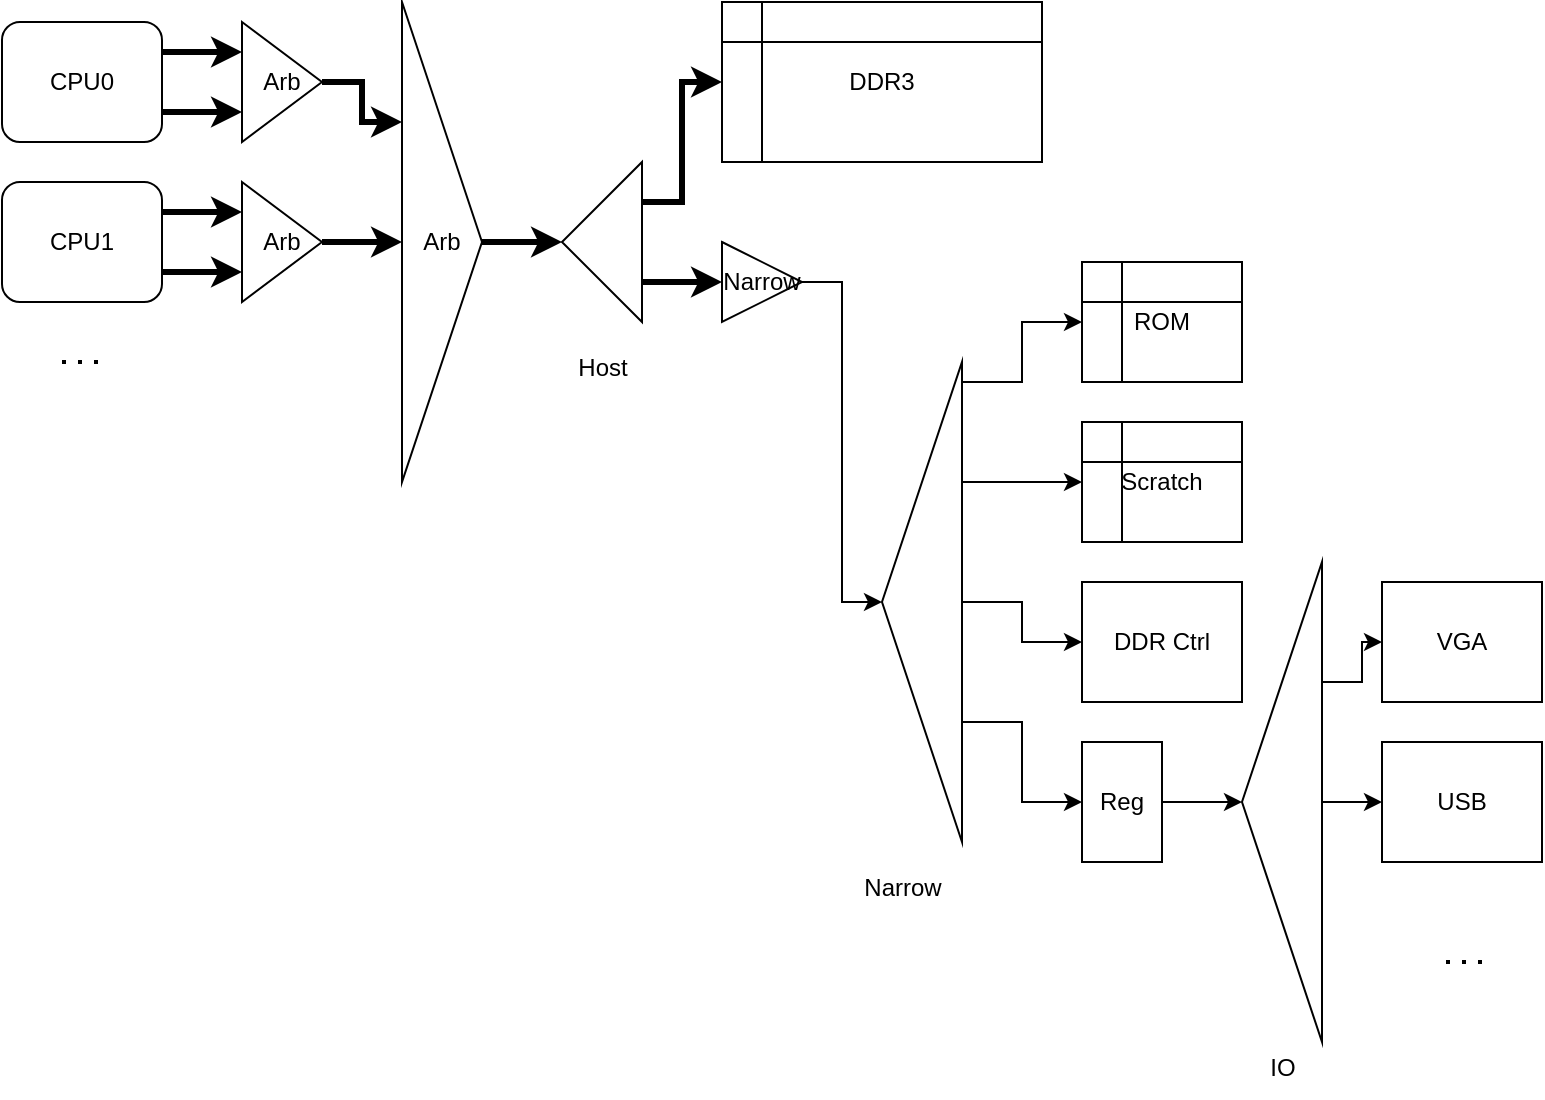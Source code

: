 <mxfile version="24.7.17">
  <diagram name="Page-1" id="7nJKZ13r4FD-JrCgfffn">
    <mxGraphModel dx="1434" dy="858" grid="1" gridSize="10" guides="1" tooltips="1" connect="1" arrows="1" fold="1" page="1" pageScale="1" pageWidth="850" pageHeight="1100" math="0" shadow="0">
      <root>
        <mxCell id="0" />
        <mxCell id="1" parent="0" />
        <mxCell id="BDFUazvzNxB5dGvFUjfd-11" style="edgeStyle=orthogonalEdgeStyle;rounded=0;orthogonalLoop=1;jettySize=auto;html=1;exitX=1;exitY=0.75;exitDx=0;exitDy=0;entryX=0;entryY=0.75;entryDx=0;entryDy=0;strokeWidth=3;" parent="1" source="BDFUazvzNxB5dGvFUjfd-1" target="BDFUazvzNxB5dGvFUjfd-10" edge="1">
          <mxGeometry relative="1" as="geometry" />
        </mxCell>
        <mxCell id="BDFUazvzNxB5dGvFUjfd-12" style="edgeStyle=orthogonalEdgeStyle;rounded=0;orthogonalLoop=1;jettySize=auto;html=1;exitX=1;exitY=0.25;exitDx=0;exitDy=0;entryX=0;entryY=0.25;entryDx=0;entryDy=0;strokeWidth=3;" parent="1" source="BDFUazvzNxB5dGvFUjfd-1" target="BDFUazvzNxB5dGvFUjfd-10" edge="1">
          <mxGeometry relative="1" as="geometry" />
        </mxCell>
        <mxCell id="BDFUazvzNxB5dGvFUjfd-1" value="CPU0" style="rounded=1;whiteSpace=wrap;html=1;" parent="1" vertex="1">
          <mxGeometry x="30" y="250" width="80" height="60" as="geometry" />
        </mxCell>
        <mxCell id="BDFUazvzNxB5dGvFUjfd-13" style="edgeStyle=orthogonalEdgeStyle;rounded=0;orthogonalLoop=1;jettySize=auto;html=1;exitX=1;exitY=0.25;exitDx=0;exitDy=0;entryX=0;entryY=0.25;entryDx=0;entryDy=0;strokeWidth=3;" parent="1" source="BDFUazvzNxB5dGvFUjfd-2" target="BDFUazvzNxB5dGvFUjfd-9" edge="1">
          <mxGeometry relative="1" as="geometry" />
        </mxCell>
        <mxCell id="BDFUazvzNxB5dGvFUjfd-14" style="edgeStyle=orthogonalEdgeStyle;rounded=0;orthogonalLoop=1;jettySize=auto;html=1;exitX=1;exitY=0.75;exitDx=0;exitDy=0;entryX=0;entryY=0.75;entryDx=0;entryDy=0;strokeWidth=3;" parent="1" source="BDFUazvzNxB5dGvFUjfd-2" target="BDFUazvzNxB5dGvFUjfd-9" edge="1">
          <mxGeometry relative="1" as="geometry" />
        </mxCell>
        <mxCell id="BDFUazvzNxB5dGvFUjfd-2" value="CPU1" style="rounded=1;whiteSpace=wrap;html=1;" parent="1" vertex="1">
          <mxGeometry x="30" y="330" width="80" height="60" as="geometry" />
        </mxCell>
        <mxCell id="BDFUazvzNxB5dGvFUjfd-19" style="edgeStyle=orthogonalEdgeStyle;rounded=0;orthogonalLoop=1;jettySize=auto;html=1;entryX=0;entryY=0.5;entryDx=0;entryDy=0;strokeWidth=3;" parent="1" source="BDFUazvzNxB5dGvFUjfd-9" target="BDFUazvzNxB5dGvFUjfd-16" edge="1">
          <mxGeometry relative="1" as="geometry" />
        </mxCell>
        <mxCell id="BDFUazvzNxB5dGvFUjfd-9" value="Arb" style="triangle;whiteSpace=wrap;html=1;" parent="1" vertex="1">
          <mxGeometry x="150" y="330" width="40" height="60" as="geometry" />
        </mxCell>
        <mxCell id="BDFUazvzNxB5dGvFUjfd-18" style="edgeStyle=orthogonalEdgeStyle;rounded=0;orthogonalLoop=1;jettySize=auto;html=1;entryX=0;entryY=0.25;entryDx=0;entryDy=0;strokeWidth=3;" parent="1" source="BDFUazvzNxB5dGvFUjfd-10" target="BDFUazvzNxB5dGvFUjfd-16" edge="1">
          <mxGeometry relative="1" as="geometry" />
        </mxCell>
        <mxCell id="BDFUazvzNxB5dGvFUjfd-10" value="Arb" style="triangle;whiteSpace=wrap;html=1;" parent="1" vertex="1">
          <mxGeometry x="150" y="250" width="40" height="60" as="geometry" />
        </mxCell>
        <mxCell id="BDFUazvzNxB5dGvFUjfd-15" value="" style="endArrow=none;dashed=1;html=1;dashPattern=1 3;strokeWidth=2;rounded=0;" parent="1" edge="1">
          <mxGeometry width="50" height="50" relative="1" as="geometry">
            <mxPoint x="60" y="420" as="sourcePoint" />
            <mxPoint x="80" y="420" as="targetPoint" />
          </mxGeometry>
        </mxCell>
        <mxCell id="BDFUazvzNxB5dGvFUjfd-23" value="" style="edgeStyle=orthogonalEdgeStyle;rounded=0;orthogonalLoop=1;jettySize=auto;html=1;strokeWidth=3;" parent="1" source="BDFUazvzNxB5dGvFUjfd-16" target="BDFUazvzNxB5dGvFUjfd-22" edge="1">
          <mxGeometry relative="1" as="geometry" />
        </mxCell>
        <mxCell id="BDFUazvzNxB5dGvFUjfd-16" value="Arb" style="triangle;whiteSpace=wrap;html=1;" parent="1" vertex="1">
          <mxGeometry x="230" y="240" width="40" height="240" as="geometry" />
        </mxCell>
        <mxCell id="BDFUazvzNxB5dGvFUjfd-25" style="edgeStyle=orthogonalEdgeStyle;rounded=0;orthogonalLoop=1;jettySize=auto;html=1;exitX=0;exitY=0.75;exitDx=0;exitDy=0;entryX=0;entryY=0.5;entryDx=0;entryDy=0;strokeWidth=3;" parent="1" source="BDFUazvzNxB5dGvFUjfd-22" target="BDFUazvzNxB5dGvFUjfd-24" edge="1">
          <mxGeometry relative="1" as="geometry" />
        </mxCell>
        <mxCell id="BDFUazvzNxB5dGvFUjfd-27" style="edgeStyle=orthogonalEdgeStyle;rounded=0;orthogonalLoop=1;jettySize=auto;html=1;exitX=0;exitY=0.25;exitDx=0;exitDy=0;entryX=0;entryY=0.5;entryDx=0;entryDy=0;strokeWidth=3;" parent="1" source="BDFUazvzNxB5dGvFUjfd-22" target="BDFUazvzNxB5dGvFUjfd-26" edge="1">
          <mxGeometry relative="1" as="geometry" />
        </mxCell>
        <mxCell id="BDFUazvzNxB5dGvFUjfd-22" value="" style="triangle;whiteSpace=wrap;html=1;rotation=-180;" parent="1" vertex="1">
          <mxGeometry x="310" y="320" width="40" height="80" as="geometry" />
        </mxCell>
        <mxCell id="BDFUazvzNxB5dGvFUjfd-24" value="DDR3" style="shape=internalStorage;whiteSpace=wrap;html=1;backgroundOutline=1;" parent="1" vertex="1">
          <mxGeometry x="390" y="240" width="160" height="80" as="geometry" />
        </mxCell>
        <mxCell id="BDFUazvzNxB5dGvFUjfd-31" style="edgeStyle=orthogonalEdgeStyle;rounded=0;orthogonalLoop=1;jettySize=auto;html=1;entryX=1;entryY=0.5;entryDx=0;entryDy=0;" parent="1" source="BDFUazvzNxB5dGvFUjfd-26" target="BDFUazvzNxB5dGvFUjfd-30" edge="1">
          <mxGeometry relative="1" as="geometry">
            <Array as="points">
              <mxPoint x="450" y="380" />
              <mxPoint x="450" y="540" />
            </Array>
          </mxGeometry>
        </mxCell>
        <mxCell id="BDFUazvzNxB5dGvFUjfd-26" value="Narrow" style="triangle;whiteSpace=wrap;html=1;" parent="1" vertex="1">
          <mxGeometry x="390" y="360" width="40" height="40" as="geometry" />
        </mxCell>
        <mxCell id="BDFUazvzNxB5dGvFUjfd-29" value="ROM" style="shape=internalStorage;whiteSpace=wrap;html=1;backgroundOutline=1;" parent="1" vertex="1">
          <mxGeometry x="570" y="370" width="80" height="60" as="geometry" />
        </mxCell>
        <mxCell id="BDFUazvzNxB5dGvFUjfd-35" style="edgeStyle=orthogonalEdgeStyle;rounded=0;orthogonalLoop=1;jettySize=auto;html=1;entryX=0;entryY=0.5;entryDx=0;entryDy=0;exitX=0;exitY=0.812;exitDx=0;exitDy=0;exitPerimeter=0;" parent="1" source="BDFUazvzNxB5dGvFUjfd-30" target="BDFUazvzNxB5dGvFUjfd-29" edge="1">
          <mxGeometry relative="1" as="geometry">
            <Array as="points">
              <mxPoint x="510" y="430" />
              <mxPoint x="540" y="430" />
              <mxPoint x="540" y="400" />
            </Array>
          </mxGeometry>
        </mxCell>
        <mxCell id="BDFUazvzNxB5dGvFUjfd-36" style="edgeStyle=orthogonalEdgeStyle;rounded=0;orthogonalLoop=1;jettySize=auto;html=1;exitX=0;exitY=0.75;exitDx=0;exitDy=0;entryX=0;entryY=0.5;entryDx=0;entryDy=0;" parent="1" source="BDFUazvzNxB5dGvFUjfd-30" target="BDFUazvzNxB5dGvFUjfd-32" edge="1">
          <mxGeometry relative="1" as="geometry" />
        </mxCell>
        <mxCell id="BDFUazvzNxB5dGvFUjfd-37" style="edgeStyle=orthogonalEdgeStyle;rounded=0;orthogonalLoop=1;jettySize=auto;html=1;entryX=0;entryY=0.5;entryDx=0;entryDy=0;" parent="1" source="BDFUazvzNxB5dGvFUjfd-30" target="BDFUazvzNxB5dGvFUjfd-34" edge="1">
          <mxGeometry relative="1" as="geometry" />
        </mxCell>
        <mxCell id="fNa30hqPrZry0b-Rea5F-2" style="edgeStyle=orthogonalEdgeStyle;rounded=0;orthogonalLoop=1;jettySize=auto;html=1;exitX=0;exitY=0.25;exitDx=0;exitDy=0;entryX=0;entryY=0.5;entryDx=0;entryDy=0;" parent="1" source="BDFUazvzNxB5dGvFUjfd-30" target="fNa30hqPrZry0b-Rea5F-1" edge="1">
          <mxGeometry relative="1" as="geometry" />
        </mxCell>
        <mxCell id="BDFUazvzNxB5dGvFUjfd-30" value="" style="triangle;whiteSpace=wrap;html=1;rotation=-180;" parent="1" vertex="1">
          <mxGeometry x="470" y="420" width="40" height="240" as="geometry" />
        </mxCell>
        <mxCell id="BDFUazvzNxB5dGvFUjfd-32" value="Scratch" style="shape=internalStorage;whiteSpace=wrap;html=1;backgroundOutline=1;" parent="1" vertex="1">
          <mxGeometry x="570" y="450" width="80" height="60" as="geometry" />
        </mxCell>
        <mxCell id="BDFUazvzNxB5dGvFUjfd-34" value="DDR Ctrl" style="rounded=0;whiteSpace=wrap;html=1;" parent="1" vertex="1">
          <mxGeometry x="570" y="530" width="80" height="60" as="geometry" />
        </mxCell>
        <mxCell id="BDFUazvzNxB5dGvFUjfd-38" value="VGA" style="rounded=0;whiteSpace=wrap;html=1;" parent="1" vertex="1">
          <mxGeometry x="720" y="530" width="80" height="60" as="geometry" />
        </mxCell>
        <mxCell id="BDFUazvzNxB5dGvFUjfd-39" value="" style="endArrow=none;dashed=1;html=1;dashPattern=1 3;strokeWidth=2;rounded=0;" parent="1" edge="1">
          <mxGeometry width="50" height="50" relative="1" as="geometry">
            <mxPoint x="770" y="720" as="sourcePoint" />
            <mxPoint x="750" y="720" as="targetPoint" />
            <Array as="points">
              <mxPoint x="760" y="720" />
            </Array>
          </mxGeometry>
        </mxCell>
        <mxCell id="fNa30hqPrZry0b-Rea5F-4" style="edgeStyle=orthogonalEdgeStyle;rounded=0;orthogonalLoop=1;jettySize=auto;html=1;entryX=1;entryY=0.5;entryDx=0;entryDy=0;" parent="1" source="fNa30hqPrZry0b-Rea5F-1" target="fNa30hqPrZry0b-Rea5F-3" edge="1">
          <mxGeometry relative="1" as="geometry" />
        </mxCell>
        <mxCell id="fNa30hqPrZry0b-Rea5F-1" value="Reg" style="rounded=0;whiteSpace=wrap;html=1;" parent="1" vertex="1">
          <mxGeometry x="570" y="610" width="40" height="60" as="geometry" />
        </mxCell>
        <mxCell id="fNa30hqPrZry0b-Rea5F-7" style="edgeStyle=orthogonalEdgeStyle;rounded=0;orthogonalLoop=1;jettySize=auto;html=1;exitX=0;exitY=0.75;exitDx=0;exitDy=0;entryX=0;entryY=0.5;entryDx=0;entryDy=0;" parent="1" source="fNa30hqPrZry0b-Rea5F-3" target="BDFUazvzNxB5dGvFUjfd-38" edge="1">
          <mxGeometry relative="1" as="geometry">
            <Array as="points">
              <mxPoint x="710" y="580" />
              <mxPoint x="710" y="560" />
            </Array>
          </mxGeometry>
        </mxCell>
        <mxCell id="fNa30hqPrZry0b-Rea5F-8" style="edgeStyle=orthogonalEdgeStyle;rounded=0;orthogonalLoop=1;jettySize=auto;html=1;entryX=0;entryY=0.5;entryDx=0;entryDy=0;" parent="1" source="fNa30hqPrZry0b-Rea5F-3" target="fNa30hqPrZry0b-Rea5F-5" edge="1">
          <mxGeometry relative="1" as="geometry" />
        </mxCell>
        <mxCell id="fNa30hqPrZry0b-Rea5F-3" value="" style="triangle;whiteSpace=wrap;html=1;rotation=-180;" parent="1" vertex="1">
          <mxGeometry x="650" y="520" width="40" height="240" as="geometry" />
        </mxCell>
        <mxCell id="fNa30hqPrZry0b-Rea5F-5" value="USB" style="rounded=0;whiteSpace=wrap;html=1;" parent="1" vertex="1">
          <mxGeometry x="720" y="610" width="80" height="60" as="geometry" />
        </mxCell>
        <mxCell id="p7XthyaWCBoE9qTQlBGK-1" value="Host" style="text;html=1;align=center;verticalAlign=middle;resizable=0;points=[];autosize=1;strokeColor=none;fillColor=none;" vertex="1" parent="1">
          <mxGeometry x="305" y="408" width="50" height="30" as="geometry" />
        </mxCell>
        <mxCell id="p7XthyaWCBoE9qTQlBGK-2" value="Narrow" style="text;html=1;align=center;verticalAlign=middle;resizable=0;points=[];autosize=1;strokeColor=none;fillColor=none;" vertex="1" parent="1">
          <mxGeometry x="450" y="668" width="60" height="30" as="geometry" />
        </mxCell>
        <mxCell id="p7XthyaWCBoE9qTQlBGK-3" value="IO" style="text;html=1;align=center;verticalAlign=middle;resizable=0;points=[];autosize=1;strokeColor=none;fillColor=none;" vertex="1" parent="1">
          <mxGeometry x="650" y="758" width="40" height="30" as="geometry" />
        </mxCell>
      </root>
    </mxGraphModel>
  </diagram>
</mxfile>
